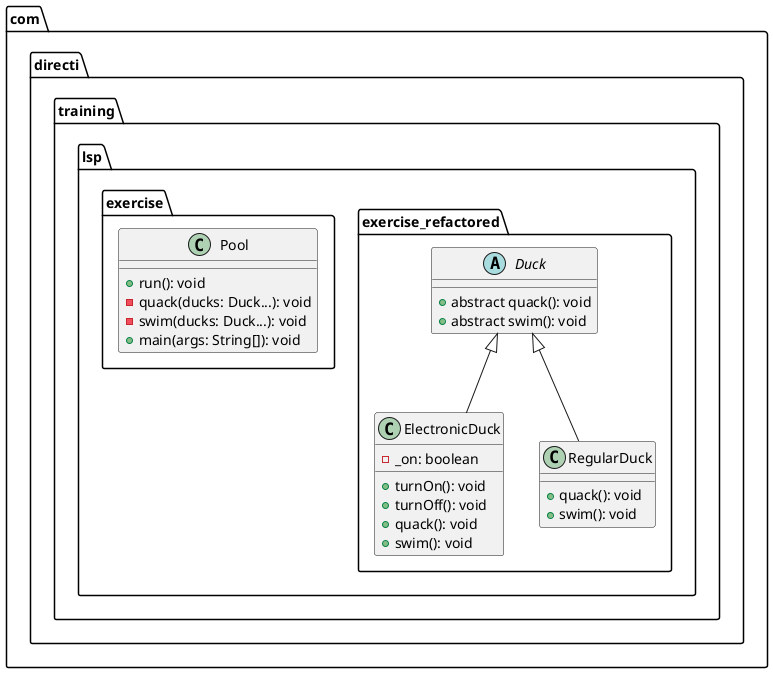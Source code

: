 @startuml

package "com.directi.training.lsp.exercise_refactored" {
    abstract class Duck {
        + abstract quack(): void
        + abstract swim(): void
    }

    class ElectronicDuck {
        - _on: boolean
        + turnOn(): void
        + turnOff(): void
        + quack(): void
        + swim(): void
    }

    class RegularDuck {
        + quack(): void
        + swim(): void
    }
}

package "com.directi.training.lsp.exercise" {
    class Pool {
        + run(): void
        - quack(ducks: Duck...): void
        - swim(ducks: Duck...): void
        + main(args: String[]): void
    }
}

Duck <|-- ElectronicDuck
Duck <|-- RegularDuck

@enduml